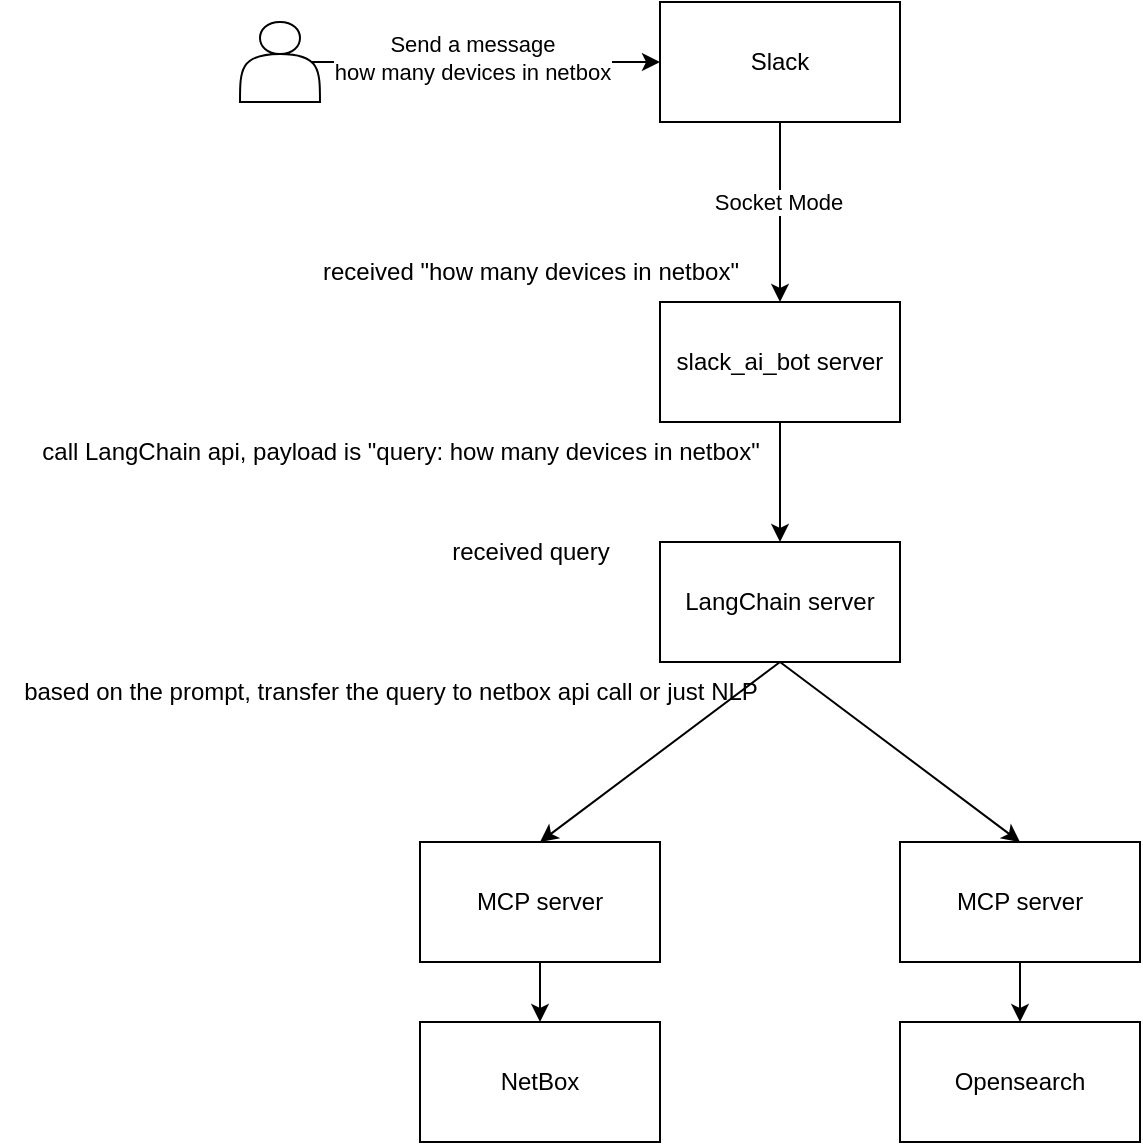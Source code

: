 <mxfile>
    <diagram id="fFQqo4S4mJ_hvlbpn3wi" name="Page-1">
        <mxGraphModel dx="1441" dy="693" grid="1" gridSize="10" guides="1" tooltips="1" connect="1" arrows="1" fold="1" page="1" pageScale="1" pageWidth="850" pageHeight="1100" math="0" shadow="0">
            <root>
                <mxCell id="0"/>
                <mxCell id="1" parent="0"/>
                <mxCell id="9" style="edgeStyle=none;html=1;exitX=0.5;exitY=1;exitDx=0;exitDy=0;entryX=0.5;entryY=0;entryDx=0;entryDy=0;" edge="1" parent="1" source="2" target="10">
                    <mxGeometry relative="1" as="geometry">
                        <mxPoint x="280" y="330" as="targetPoint"/>
                    </mxGeometry>
                </mxCell>
                <mxCell id="2" value="slack_ai_bot server" style="whiteSpace=wrap;html=1;" vertex="1" parent="1">
                    <mxGeometry x="220" y="190" width="120" height="60" as="geometry"/>
                </mxCell>
                <mxCell id="5" style="edgeStyle=none;html=1;exitX=0.9;exitY=0.5;exitDx=0;exitDy=0;exitPerimeter=0;entryX=0;entryY=0.5;entryDx=0;entryDy=0;" edge="1" parent="1" source="3" target="4">
                    <mxGeometry relative="1" as="geometry"/>
                </mxCell>
                <mxCell id="6" value="Send a message&lt;div&gt;how many devices in netbox&lt;/div&gt;" style="edgeLabel;html=1;align=center;verticalAlign=middle;resizable=0;points=[];" vertex="1" connectable="0" parent="5">
                    <mxGeometry x="-0.08" y="2" relative="1" as="geometry">
                        <mxPoint as="offset"/>
                    </mxGeometry>
                </mxCell>
                <mxCell id="3" value="" style="shape=actor;whiteSpace=wrap;html=1;" vertex="1" parent="1">
                    <mxGeometry x="10" y="50" width="40" height="40" as="geometry"/>
                </mxCell>
                <mxCell id="7" style="edgeStyle=none;html=1;exitX=0.5;exitY=1;exitDx=0;exitDy=0;entryX=0.5;entryY=0;entryDx=0;entryDy=0;" edge="1" parent="1" source="4" target="2">
                    <mxGeometry relative="1" as="geometry"/>
                </mxCell>
                <mxCell id="8" value="Socket Mode" style="edgeLabel;html=1;align=center;verticalAlign=middle;resizable=0;points=[];" vertex="1" connectable="0" parent="7">
                    <mxGeometry x="-0.113" y="-1" relative="1" as="geometry">
                        <mxPoint as="offset"/>
                    </mxGeometry>
                </mxCell>
                <mxCell id="4" value="Slack" style="whiteSpace=wrap;html=1;" vertex="1" parent="1">
                    <mxGeometry x="220" y="40" width="120" height="60" as="geometry"/>
                </mxCell>
                <mxCell id="17" style="edgeStyle=none;html=1;exitX=0.5;exitY=1;exitDx=0;exitDy=0;entryX=0.5;entryY=0;entryDx=0;entryDy=0;" edge="1" parent="1" source="10" target="11">
                    <mxGeometry relative="1" as="geometry"/>
                </mxCell>
                <mxCell id="18" style="edgeStyle=none;html=1;exitX=0.5;exitY=1;exitDx=0;exitDy=0;entryX=0.5;entryY=0;entryDx=0;entryDy=0;" edge="1" parent="1" source="10" target="12">
                    <mxGeometry relative="1" as="geometry"/>
                </mxCell>
                <mxCell id="10" value="LangChain server" style="whiteSpace=wrap;html=1;" vertex="1" parent="1">
                    <mxGeometry x="220" y="310" width="120" height="60" as="geometry"/>
                </mxCell>
                <mxCell id="15" style="edgeStyle=none;html=1;exitX=0.5;exitY=1;exitDx=0;exitDy=0;entryX=0.5;entryY=0;entryDx=0;entryDy=0;" edge="1" parent="1" source="11" target="13">
                    <mxGeometry relative="1" as="geometry"/>
                </mxCell>
                <mxCell id="11" value="MCP server" style="whiteSpace=wrap;html=1;" vertex="1" parent="1">
                    <mxGeometry x="100" y="460" width="120" height="60" as="geometry"/>
                </mxCell>
                <mxCell id="16" style="edgeStyle=none;html=1;exitX=0.5;exitY=1;exitDx=0;exitDy=0;entryX=0.5;entryY=0;entryDx=0;entryDy=0;" edge="1" parent="1" source="12" target="14">
                    <mxGeometry relative="1" as="geometry"/>
                </mxCell>
                <mxCell id="12" value="MCP server" style="whiteSpace=wrap;html=1;" vertex="1" parent="1">
                    <mxGeometry x="340" y="460" width="120" height="60" as="geometry"/>
                </mxCell>
                <mxCell id="13" value="NetBox" style="whiteSpace=wrap;html=1;" vertex="1" parent="1">
                    <mxGeometry x="100" y="550" width="120" height="60" as="geometry"/>
                </mxCell>
                <mxCell id="14" value="Opensearch" style="whiteSpace=wrap;html=1;" vertex="1" parent="1">
                    <mxGeometry x="340" y="550" width="120" height="60" as="geometry"/>
                </mxCell>
                <mxCell id="19" value="received &quot;how many devices in netbox&quot;" style="text;html=1;align=center;verticalAlign=middle;resizable=0;points=[];autosize=1;strokeColor=none;fillColor=none;" vertex="1" parent="1">
                    <mxGeometry x="40" y="160" width="230" height="30" as="geometry"/>
                </mxCell>
                <mxCell id="20" value="call LangChain api, payload is &quot;query: how many devices in netbox&quot;" style="text;html=1;align=center;verticalAlign=middle;resizable=0;points=[];autosize=1;strokeColor=none;fillColor=none;" vertex="1" parent="1">
                    <mxGeometry x="-100" y="250" width="380" height="30" as="geometry"/>
                </mxCell>
                <mxCell id="21" value="received query" style="text;html=1;align=center;verticalAlign=middle;resizable=0;points=[];autosize=1;strokeColor=none;fillColor=none;" vertex="1" parent="1">
                    <mxGeometry x="105" y="300" width="100" height="30" as="geometry"/>
                </mxCell>
                <mxCell id="22" value="based on the prompt, transfer the query to netbox api call or just NLP" style="text;html=1;align=center;verticalAlign=middle;resizable=0;points=[];autosize=1;strokeColor=none;fillColor=none;" vertex="1" parent="1">
                    <mxGeometry x="-110" y="370" width="390" height="30" as="geometry"/>
                </mxCell>
            </root>
        </mxGraphModel>
    </diagram>
</mxfile>